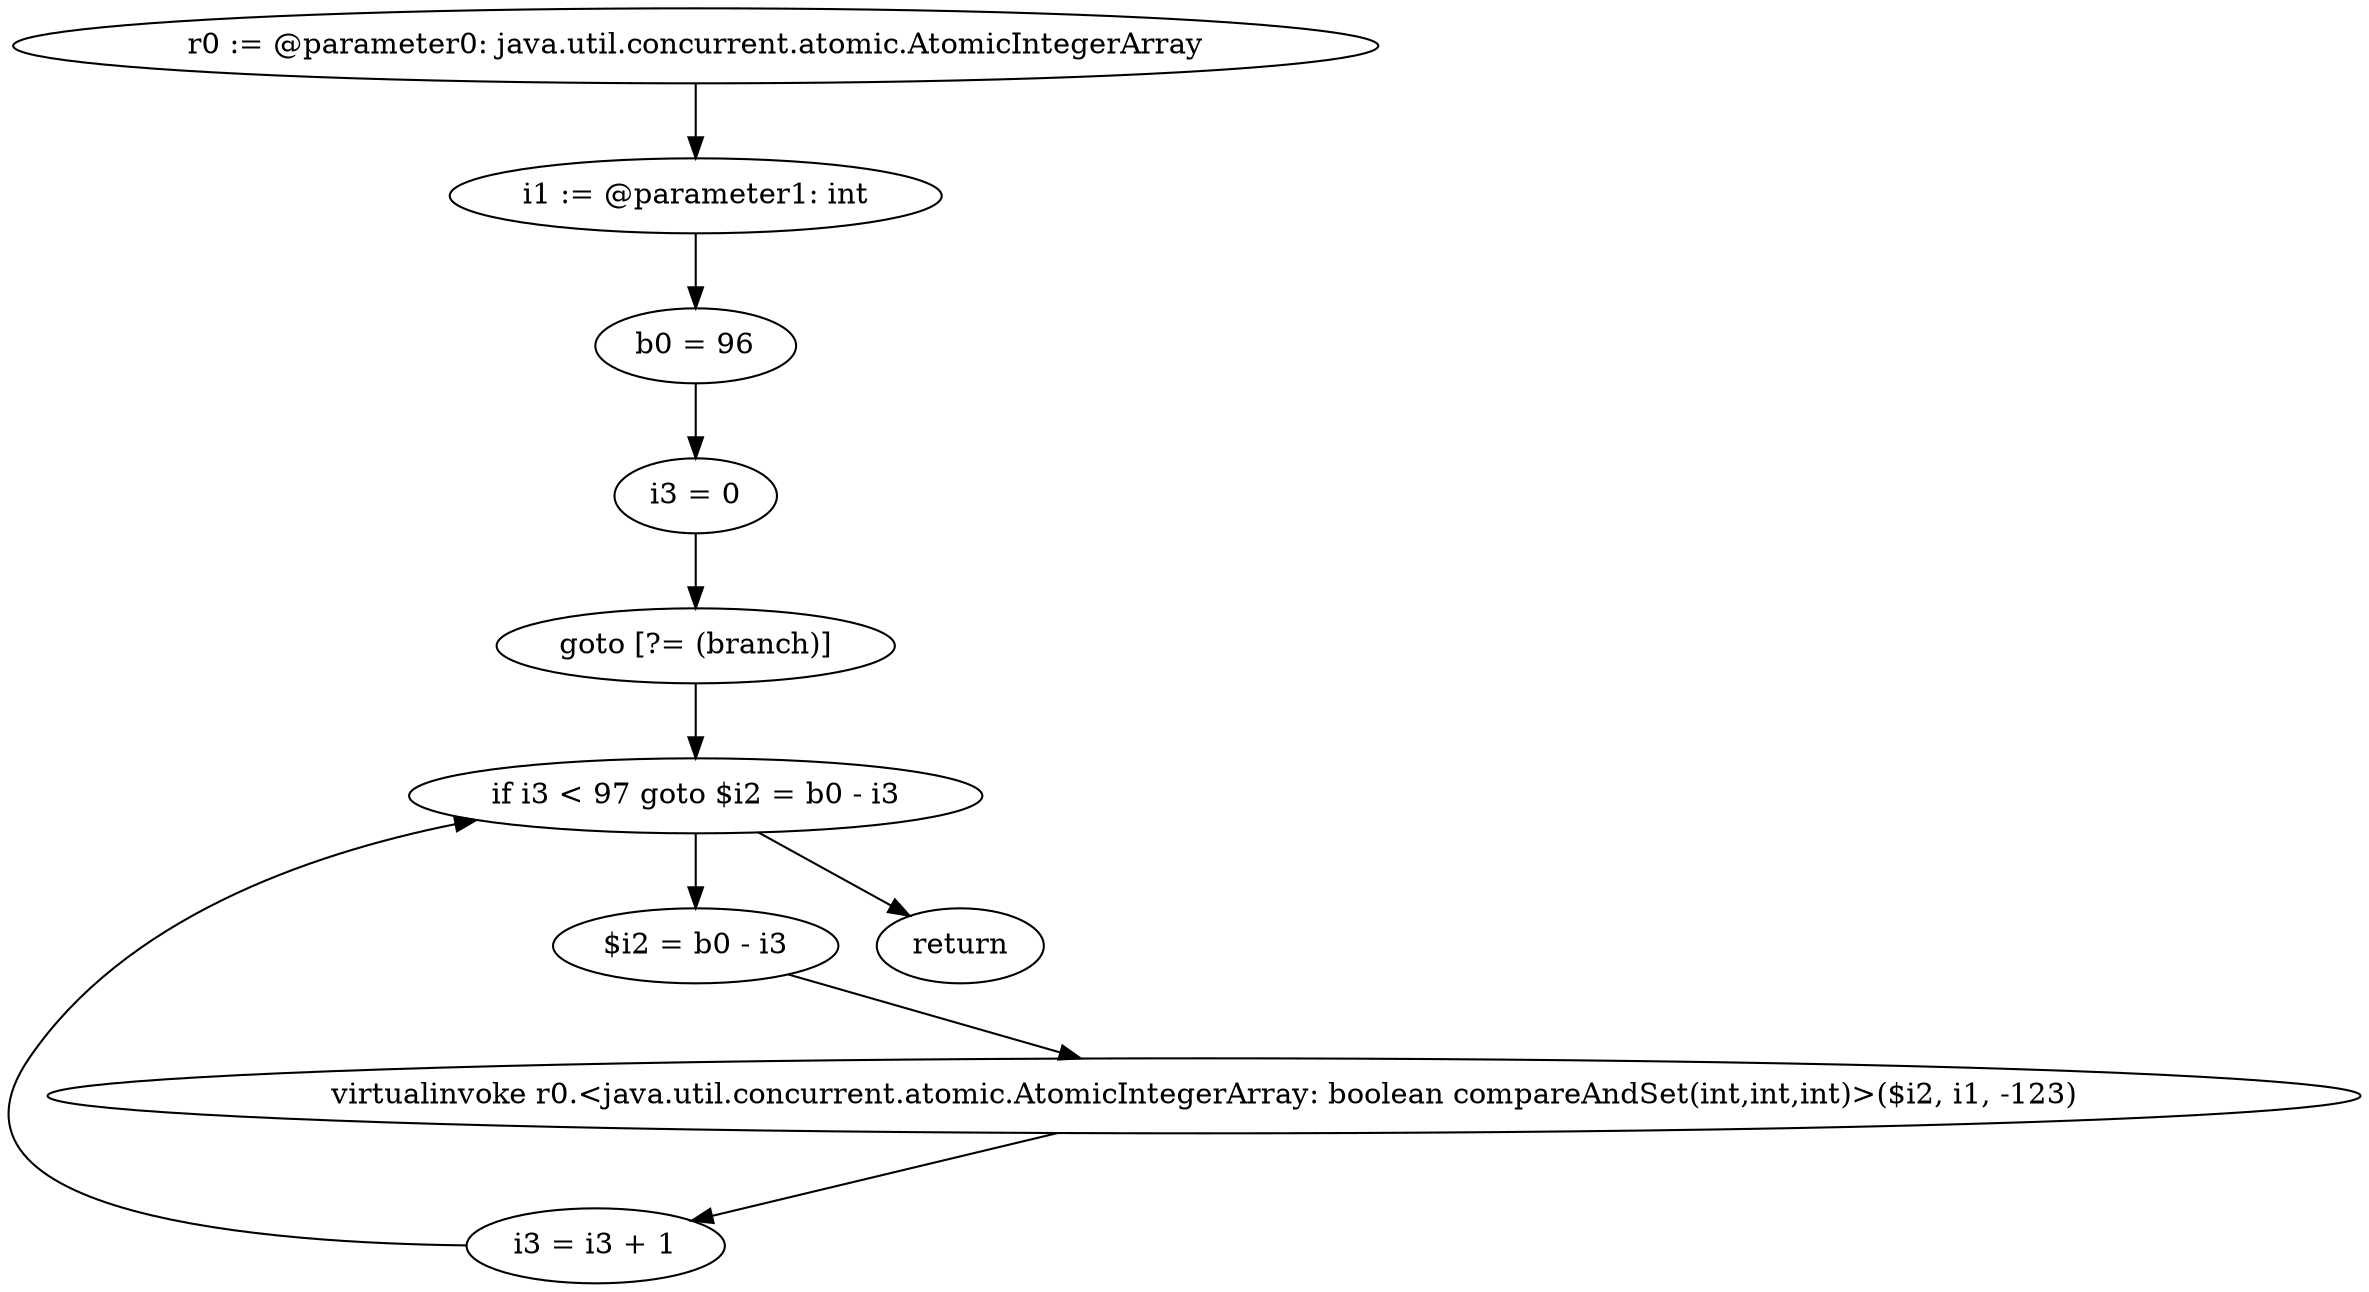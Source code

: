 digraph "unitGraph" {
    "r0 := @parameter0: java.util.concurrent.atomic.AtomicIntegerArray"
    "i1 := @parameter1: int"
    "b0 = 96"
    "i3 = 0"
    "goto [?= (branch)]"
    "$i2 = b0 - i3"
    "virtualinvoke r0.<java.util.concurrent.atomic.AtomicIntegerArray: boolean compareAndSet(int,int,int)>($i2, i1, -123)"
    "i3 = i3 + 1"
    "if i3 < 97 goto $i2 = b0 - i3"
    "return"
    "r0 := @parameter0: java.util.concurrent.atomic.AtomicIntegerArray"->"i1 := @parameter1: int";
    "i1 := @parameter1: int"->"b0 = 96";
    "b0 = 96"->"i3 = 0";
    "i3 = 0"->"goto [?= (branch)]";
    "goto [?= (branch)]"->"if i3 < 97 goto $i2 = b0 - i3";
    "$i2 = b0 - i3"->"virtualinvoke r0.<java.util.concurrent.atomic.AtomicIntegerArray: boolean compareAndSet(int,int,int)>($i2, i1, -123)";
    "virtualinvoke r0.<java.util.concurrent.atomic.AtomicIntegerArray: boolean compareAndSet(int,int,int)>($i2, i1, -123)"->"i3 = i3 + 1";
    "i3 = i3 + 1"->"if i3 < 97 goto $i2 = b0 - i3";
    "if i3 < 97 goto $i2 = b0 - i3"->"return";
    "if i3 < 97 goto $i2 = b0 - i3"->"$i2 = b0 - i3";
}
